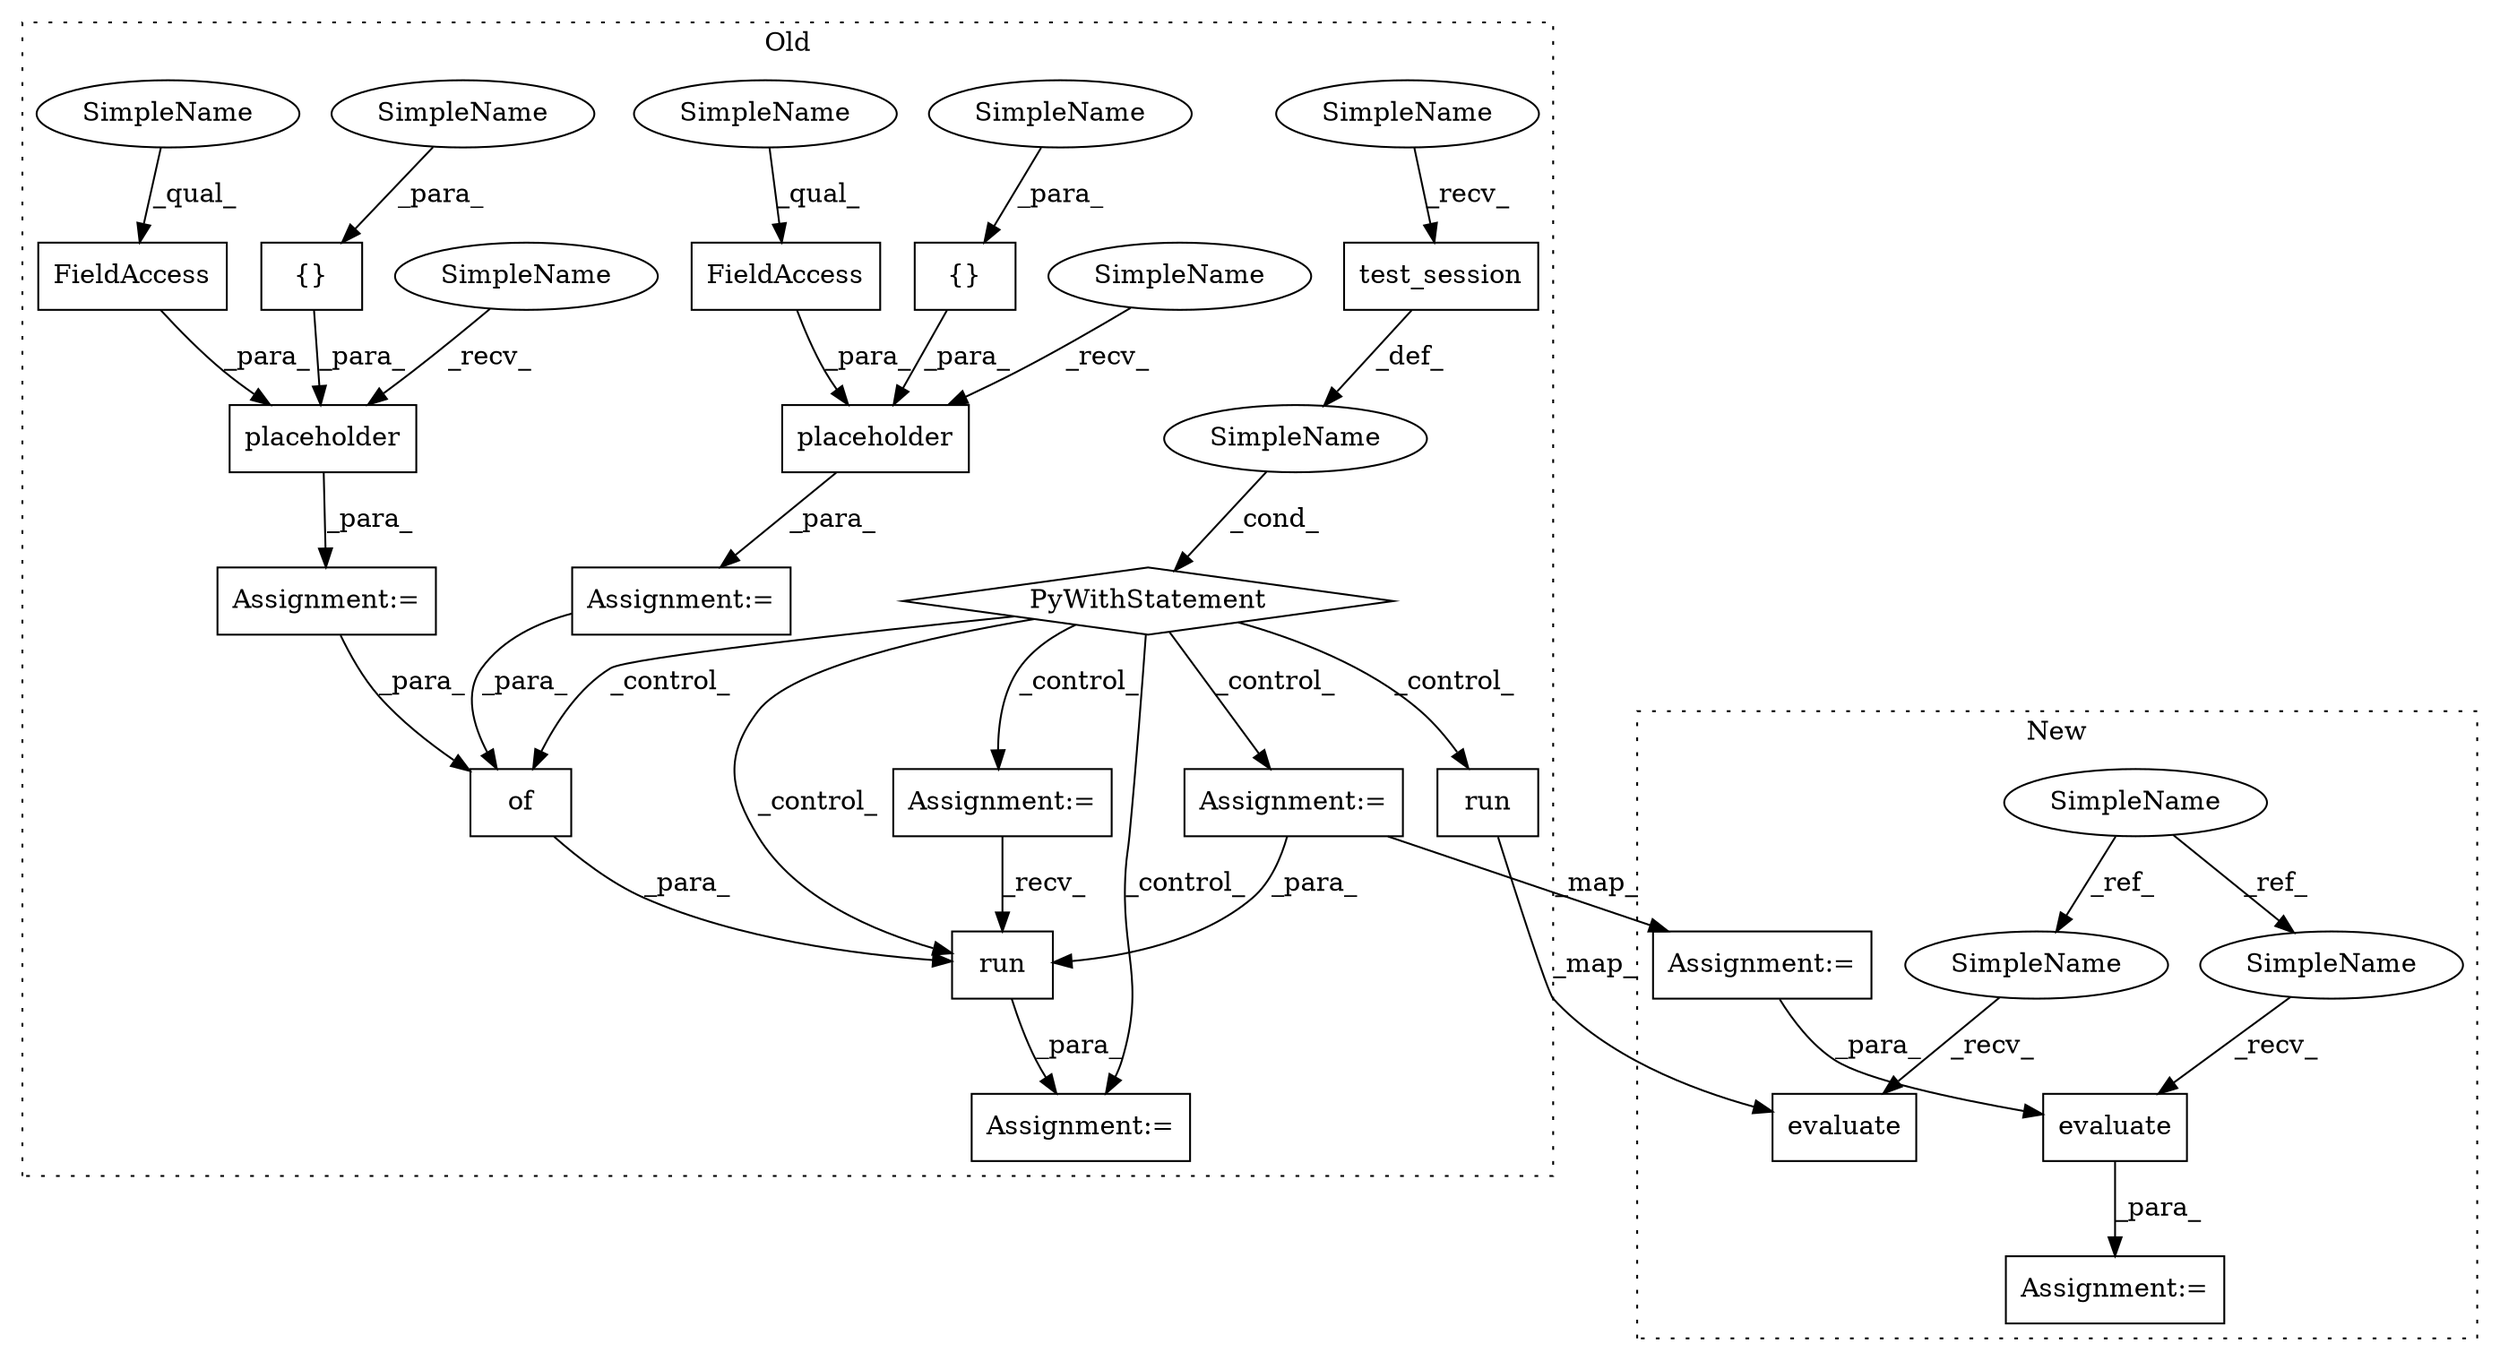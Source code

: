 digraph G {
subgraph cluster0 {
2 [label="FieldAccess" a="22" s="5101" l="18" shape="box"];
3 [label="FieldAccess" a="22" s="5009" l="18" shape="box"];
4 [label="placeholder" a="32" s="5089,5153" l="12,1" shape="box"];
5 [label="{}" a="4" s="5129,5152" l="1,1" shape="box"];
6 [label="run" a="32" s="6234,6325" l="4,1" shape="box"];
7 [label="SimpleName" a="42" s="" l="" shape="ellipse"];
8 [label="PyWithStatement" a="104" s="5860,5889" l="10,2" shape="diamond"];
11 [label="run" a="32" s="5960" l="5" shape="box"];
12 [label="{}" a="4" s="5037,5060" l="1,1" shape="box"];
13 [label="Assignment:=" a="7" s="5980" l="1" shape="box"];
15 [label="test_session" a="32" s="5875" l="14" shape="box"];
16 [label="placeholder" a="32" s="4997,5061" l="12,1" shape="box"];
17 [label="Assignment:=" a="7" s="5077" l="1" shape="box"];
18 [label="Assignment:=" a="7" s="4985" l="1" shape="box"];
19 [label="of" a="32" s="6250,6324" l="3,1" shape="box"];
21 [label="Assignment:=" a="7" s="6225" l="1" shape="box"];
22 [label="Assignment:=" a="7" s="5903" l="7" shape="box"];
23 [label="SimpleName" a="42" s="5009" l="10" shape="ellipse"];
24 [label="SimpleName" a="42" s="5078" l="10" shape="ellipse"];
25 [label="SimpleName" a="42" s="4986" l="10" shape="ellipse"];
26 [label="SimpleName" a="42" s="5101" l="10" shape="ellipse"];
27 [label="SimpleName" a="42" s="5130" l="10" shape="ellipse"];
28 [label="SimpleName" a="42" s="5038" l="10" shape="ellipse"];
31 [label="SimpleName" a="42" s="5870" l="4" shape="ellipse"];
label = "Old";
style="dotted";
}
subgraph cluster1 {
1 [label="evaluate" a="32" s="6070,6086" l="9,1" shape="box"];
9 [label="SimpleName" a="42" s="4145" l="4" shape="ellipse"];
10 [label="evaluate" a="32" s="5765,5815" l="9,1" shape="box"];
14 [label="Assignment:=" a="7" s="5829" l="1" shape="box"];
20 [label="Assignment:=" a="7" s="6064" l="1" shape="box"];
29 [label="SimpleName" a="42" s="6065" l="4" shape="ellipse"];
30 [label="SimpleName" a="42" s="5760" l="4" shape="ellipse"];
label = "New";
style="dotted";
}
1 -> 20 [label="_para_"];
2 -> 4 [label="_para_"];
3 -> 16 [label="_para_"];
4 -> 17 [label="_para_"];
5 -> 4 [label="_para_"];
6 -> 21 [label="_para_"];
7 -> 8 [label="_cond_"];
8 -> 19 [label="_control_"];
8 -> 22 [label="_control_"];
8 -> 11 [label="_control_"];
8 -> 13 [label="_control_"];
8 -> 21 [label="_control_"];
8 -> 6 [label="_control_"];
9 -> 29 [label="_ref_"];
9 -> 30 [label="_ref_"];
11 -> 10 [label="_map_"];
12 -> 16 [label="_para_"];
13 -> 14 [label="_map_"];
13 -> 6 [label="_para_"];
14 -> 1 [label="_para_"];
15 -> 7 [label="_def_"];
16 -> 18 [label="_para_"];
17 -> 19 [label="_para_"];
18 -> 19 [label="_para_"];
19 -> 6 [label="_para_"];
22 -> 6 [label="_recv_"];
23 -> 3 [label="_qual_"];
24 -> 4 [label="_recv_"];
25 -> 16 [label="_recv_"];
26 -> 2 [label="_qual_"];
27 -> 5 [label="_para_"];
28 -> 12 [label="_para_"];
29 -> 1 [label="_recv_"];
30 -> 10 [label="_recv_"];
31 -> 15 [label="_recv_"];
}